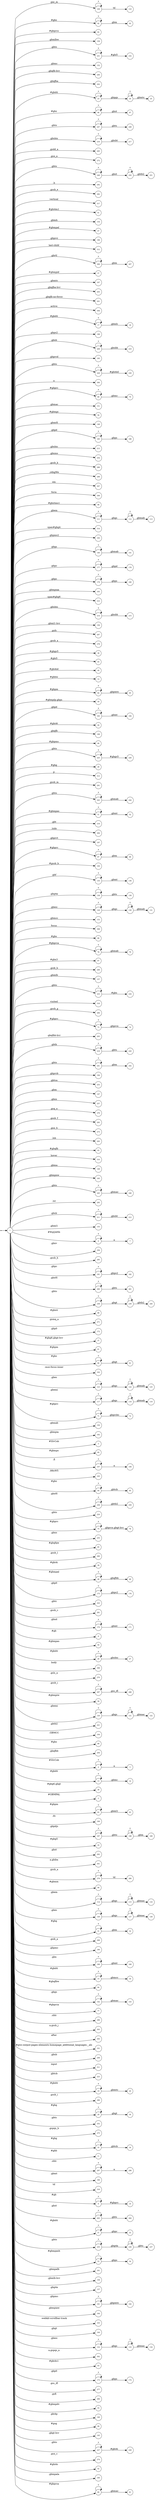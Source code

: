 digraph NFA {
  rankdir=LR;
  node [shape=circle, fontsize=10];
  __start [shape=point, label=""];
  __start -> 1;
  109 [label="109"];
  92 [label="92"];
  82 [label="82"];
  121 [label="121"];
  159 [label="159"];
  174 [label="174"];
  231 [label="231"];
  24 [label="24"];
  152 [label="152"];
  244 [label="244"];
  200 [label="200"];
  202 [label="202"];
  23 [label="23"];
  22 [label="22"];
  96 [label="96"];
  247 [label="247"];
  216 [label="216"];
  265 [label="265"];
  272 [label="272"];
  249 [label="249"];
  292 [label="292"];
  32 [label="32"];
  282 [label="282"];
  189 [label="189"];
  317 [label="317"];
  41 [label="41"];
  192 [label="192"];
  154 [label="154"];
  47 [label="47"];
  196 [label="196"];
  312 [label="312"];
  206 [label="206"];
  237 [label="237"];
  25 [label="25"];
  57 [label="57"];
  167 [label="167"];
  203 [label="203"];
  178 [label="178"];
  251 [label="251"];
  201 [label="201"];
  304 [label="304"];
  17 [label="17"];
  210 [label="210"];
  217 [label="217"];
  198 [label="198"];
  30 [label="30"];
  209 [label="209"];
  195 [label="195"];
  229 [label="229"];
  288 [label="288"];
  264 [label="264"];
  300 [label="300"];
  69 [label="69"];
  151 [label="151"];
  7 [label="7"];
  130 [label="130"];
  56 [label="56"];
  65 [label="65"];
  125 [label="125"];
  116 [label="116"];
  148 [label="148"];
  185 [label="185"];
  213 [label="213"];
  254 [label="254"];
  289 [label="289"];
  299 [label="299"];
  307 [label="307"];
  309 [label="309"];
  186 [label="186"];
  98 [label="98"];
  111 [label="111"];
  314 [label="314"];
  193 [label="193"];
  259 [label="259"];
  140 [label="140"];
  177 [label="177"];
  179 [label="179"];
  163 [label="163"];
  315 [label="315"];
  14 [label="14"];
  214 [label="214"];
  156 [label="156"];
  267 [label="267"];
  176 [label="176"];
  278 [label="278"];
  38 [label="38"];
  18 [label="18"];
  70 [label="70"];
  45 [label="45"];
  40 [label="40"];
  12 [label="12"];
  1 [label="1"];
  64 [label="64"];
  59 [label="59"];
  232 [label="232"];
  183 [label="183"];
  261 [label="261"];
  44 [label="44"];
  199 [label="199"];
  66 [label="66"];
  225 [label="225"];
  28 [label="28"];
  115 [label="115"];
  119 [label="119"];
  313 [label="313"];
  291 [label="291"];
  16 [label="16"];
  243 [label="243"];
  51 [label="51"];
  220 [label="220"];
  218 [label="218"];
  20 [label="20"];
  294 [label="294"];
  197 [label="197"];
  54 [label="54"];
  280 [label="280"];
  67 [label="67"];
  100 [label="100"];
  135 [label="135"];
  138 [label="138"];
  129 [label="129"];
  153 [label="153"];
  308 [label="308"];
  86 [label="86"];
  78 [label="78"];
  87 [label="87"];
  269 [label="269"];
  113 [label="113"];
  157 [label="157"];
  233 [label="233"];
  34 [label="34"];
  318 [label="318"];
  284 [label="284"];
  73 [label="73"];
  76 [label="76"];
  205 [label="205"];
  219 [label="219"];
  143 [label="143"];
  241 [label="241"];
  68 [label="68"];
  194 [label="194"];
  253 [label="253"];
  147 [label="147"];
  257 [label="257"];
  276 [label="276"];
  283 [label="283"];
  133 [label="133"];
  273 [label="273"];
  293 [label="293"];
  27 [label="27"];
  83 [label="83"];
  310 [label="310"];
  149 [label="149"];
  188 [label="188"];
  165 [label="165"];
  245 [label="245"];
  295 [label="295"];
  211 [label="211"];
  155 [label="155"];
  182 [label="182"];
  6 [label="6"];
  226 [label="226"];
  74 [label="74"];
  256 [label="256"];
  285 [label="285"];
  181 [label="181"];
  260 [label="260"];
  238 [label="238"];
  88 [label="88"];
  271 [label="271"];
  172 [label="172"];
  240 [label="240"];
  37 [label="37"];
  61 [label="61"];
  52 [label="52"];
  90 [label="90"];
  102 [label="102"];
  123 [label="123"];
  117 [label="117"];
  298 [label="298"];
  71 [label="71"];
  150 [label="150"];
  162 [label="162"];
  3 [label="3"];
  60 [label="60"];
  107 [label="107"];
  246 [label="246"];
  105 [label="105"];
  94 [label="94"];
  258 [label="258"];
  224 [label="224"];
  75 [label="75"];
  184 [label="184"];
  207 [label="207"];
  255 [label="255"];
  124 [label="124"];
  85 [label="85"];
  290 [label="290"];
  39 [label="39"];
  228 [label="228"];
  48 [label="48"];
  175 [label="175"];
  222 [label="222"];
  281 [label="281"];
  170 [label="170"];
  8 [label="8"];
  50 [label="50"];
  26 [label="26"];
  306 [label="306"];
  95 [label="95"];
  270 [label="270"];
  287 [label="287"];
  58 [label="58"];
  49 [label="49"];
  120 [label="120"];
  221 [label="221"];
  72 [label="72"];
  169 [label="169"];
  104 [label="104"];
  139 [label="139"];
  89 [label="89"];
  204 [label="204"];
  212 [label="212"];
  4 [label="4"];
  13 [label="13"];
  36 [label="36"];
  2 [label="2"];
  62 [label="62"];
  110 [label="110"];
  97 [label="97"];
  106 [label="106"];
  187 [label="187"];
  35 [label="35"];
  262 [label="262"];
  301 [label="301"];
  81 [label="81"];
  279 [label="279"];
  93 [label="93"];
  46 [label="46"];
  112 [label="112"];
  114 [label="114"];
  126 [label="126"];
  31 [label="31"];
  268 [label="268"];
  190 [label="190"];
  168 [label="168"];
  230 [label="230"];
  15 [label="15"];
  84 [label="84"];
  136 [label="136"];
  142 [label="142"];
  77 [label="77"];
  296 [label="296"];
  303 [label="303"];
  305 [label="305"];
  101 [label="101"];
  208 [label="208"];
  242 [label="242"];
  250 [label="250"];
  180 [label="180"];
  108 [label="108"];
  311 [label="311"];
  5 [label="5"];
  223 [label="223"];
  19 [label="19"];
  10 [label="10"];
  286 [label="286"];
  29 [label="29"];
  141 [label="141"];
  215 [label="215"];
  252 [label="252"];
  122 [label="122"];
  275 [label="275"];
  248 [label="248"];
  33 [label="33"];
  63 [label="63"];
  11 [label="11"];
  297 [label="297"];
  166 [label="166"];
  316 [label="316"];
  9 [label="9"];
  263 [label="263"];
  21 [label="21"];
  235 [label="235"];
  53 [label="53"];
  161 [label="161"];
  158 [label="158"];
  236 [label="236"];
  137 [label="137"];
  134 [label="134"];
  171 [label="171"];
  191 [label="191"];
  118 [label="118"];
  164 [label="164"];
  79 [label="79"];
  131 [label="131"];
  103 [label="103"];
  144 [label="144"];
  239 [label="239"];
  234 [label="234"];
  91 [label="91"];
  132 [label="132"];
  302 [label="302"];
  43 [label="43"];
  173 [label="173"];
  277 [label="277"];
  266 [label="266"];
  55 [label="55"];
  146 [label="146"];
  128 [label="128"];
  99 [label="99"];
  145 [label="145"];
  227 [label="227"];
  127 [label="127"];
  274 [label="274"];
  42 [label="42"];
  160 [label="160"];
  80 [label="80"];
  { node [shape=doublecircle]; 2 3 5 7 8 10 11 12 14 16 18 20 22 25 27 28 30 32 34 35 36 37 38 39 40 41 42 43 44 45 46 47 49 50 52 54 55 56 57 58 59 60 61 63 65 66 68 70 72 74 76 77 79 81 82 83 84 85 86 87 88 89 91 93 95 97 98 99 100 101 102 103 104 105 106 108 110 113 116 119 122 125 128 131 134 136 137 139 141 143 144 145 146 147 148 149 150 151 152 153 154 155 156 157 158 159 160 161 162 163 164 165 166 167 169 171 172 174 176 178 180 182 184 186 189 190 192 193 194 195 196 197 198 199 200 201 202 203 204 205 207 208 210 212 213 215 217 218 220 221 222 223 224 226 228 230 232 234 237 240 242 244 246 248 251 252 253 254 255 256 257 259 261 262 264 265 266 267 268 269 270 271 272 273 274 275 276 277 278 280 281 282 283 284 285 286 288 289 290 291 292 293 294 295 296 298 299 300 301 302 303 304 305 306 307 308 309 310 311 312 313 314 315 316 317 318 }
  1 -> 2 [label="#GBMPAL"];
  1 -> 3 [label="#SIvCob"];
  1 -> 4 [label="#SIvCob"];
  4 -> 4 [label="*"];
  4 -> 5 [label="a"];
  1 -> 6 [label="#WqQANb"];
  6 -> 6 [label="*"];
  6 -> 7 [label="a"];
  1 -> 8 [label="#gb"];
  1 -> 9 [label="#gb"];
  9 -> 9 [label="*"];
  9 -> 10 [label="#gbprc"];
  1 -> 11 [label="#gbb"];
  1 -> 12 [label="#gbbw"];
  1 -> 13 [label="#gbd4"];
  13 -> 13 [label="*"];
  13 -> 14 [label=".gbmc"];
  1 -> 15 [label="#gbd4"];
  15 -> 15 [label="*"];
  15 -> 16 [label=".gbmcc"];
  1 -> 17 [label="#gbd4"];
  17 -> 17 [label="*"];
  17 -> 18 [label=".gbmh"];
  1 -> 19 [label="#gbd4"];
  19 -> 19 [label="*"];
  19 -> 20 [label=".gbmtc"];
  1 -> 21 [label="#gbd4"];
  21 -> 21 [label="*"];
  21 -> 22 [label=".gbpc"];
  1 -> 23 [label="#gbd4"];
  23 -> 23 [label="*"];
  23 -> 24 [label=".gbpgs"];
  24 -> 24 [label="*"];
  24 -> 25 [label=".gbmtc"];
  1 -> 26 [label="#gbd4"];
  26 -> 26 [label="*"];
  26 -> 27 [label=".gbsbic"];
  1 -> 28 [label="#gbg"];
  1 -> 29 [label="#gbg"];
  29 -> 29 [label="*"];
  29 -> 30 [label=".gbgt"];
  1 -> 31 [label="#gbg"];
  31 -> 31 [label="*"];
  31 -> 32 [label=".gbm"];
  1 -> 33 [label="#gbg"];
  33 -> 33 [label="*"];
  33 -> 34 [label=".gbtcb"];
  1 -> 35 [label="#gbg5"];
  1 -> 36 [label="#gbg6.gbgt"];
  1 -> 37 [label="#gbg6.gbgt-hvr"];
  1 -> 38 [label="#gbgs5"];
  1 -> 39 [label="#gbi4i"];
  1 -> 40 [label="#gbi4id"];
  1 -> 41 [label="#gbi4m1"];
  1 -> 42 [label="#gbi4s"];
  1 -> 43 [label="#gbi4s1"];
  1 -> 44 [label="#gbi4t"];
  1 -> 45 [label="#gbi5"];
  1 -> 46 [label="#gbmm"];
  1 -> 47 [label="#gbmpal"];
  1 -> 48 [label="#gbmpal"];
  48 -> 48 [label="*"];
  48 -> 49 [label=".gbqfbb"];
  1 -> 50 [label="#gbmpas"];
  1 -> 51 [label="#gbmpas"];
  51 -> 51 [label="*"];
  51 -> 52 [label=".gbmt"];
  1 -> 53 [label="#gbmpasb"];
  53 -> 53 [label="*"];
  53 -> 54 [label=".gbps"];
  1 -> 55 [label="#gbmpdv"];
  1 -> 56 [label="#gbmpi"];
  1 -> 57 [label="#gbmpid"];
  1 -> 58 [label="#gbmpiw"];
  1 -> 59 [label="#gbmplp.gbps"];
  1 -> 60 [label="#gbmps"];
  1 -> 61 [label="#gbpm"];
  1 -> 62 [label="#gbpm"];
  62 -> 62 [label="*"];
  62 -> 63 [label=".gbml1"];
  1 -> 64 [label="#gbpm"];
  64 -> 64 [label="*"];
  64 -> 65 [label=".gbpmtc"];
  1 -> 66 [label="#gbpms"];
  1 -> 67 [label="#gbprc"];
  67 -> 67 [label="*"];
  67 -> 68 [label=".gbm"];
  1 -> 69 [label="#gbprc"];
  69 -> 69 [label="*"];
  69 -> 70 [label=".gbmc"];
  1 -> 71 [label="#gbprc"];
  71 -> 71 [label="*"];
  71 -> 72 [label=".gbprcbc"];
  1 -> 73 [label="#gbprc"];
  73 -> 73 [label="*"];
  73 -> 74 [label=".gbprcx"];
  1 -> 75 [label="#gbprc"];
  75 -> 75 [label="*"];
  75 -> 76 [label=".gbprcx.gbgt-hvr"];
  1 -> 77 [label="#gbprca"];
  1 -> 78 [label="#gbprca"];
  78 -> 78 [label="*"];
  78 -> 79 [label=".gbmab"];
  1 -> 80 [label="#gbprca"];
  80 -> 80 [label="*"];
  80 -> 81 [label=".gbmac"];
  1 -> 82 [label="#gbprcs"];
  1 -> 83 [label="#gbqfb"];
  1 -> 84 [label="#gbqfbw"];
  1 -> 85 [label="#gbqfqw"];
  1 -> 86 [label="#gbs"];
  1 -> 87 [label="#gbx3"];
  1 -> 88 [label="#gbx4"];
  1 -> 89 [label="#gbz"];
  1 -> 90 [label="#gbz"];
  90 -> 90 [label="*"];
  90 -> 91 [label=".gbgt"];
  1 -> 92 [label="#gbz"];
  92 -> 92 [label="*"];
  92 -> 93 [label=".gbm"];
  1 -> 94 [label="#gbz"];
  94 -> 94 [label="*"];
  94 -> 95 [label=".gbtcb"];
  1 -> 96 [label="#gbz"];
  96 -> 96 [label="*"];
  96 -> 97 [label=".gbzt"];
  1 -> 98 [label="#gbztms1"];
  1 -> 99 [label="#gog"];
  1 -> 100 [label="#gssb_b"];
  1 -> 101 [label="#gws-output-pages-elements-homepage_additional_languages__als"];
  1 -> 102 [label="-moz-focus-inner"];
  1 -> 103 [label="-webkit-scrollbar-track"];
  1 -> 104 [label=".GBMCC"];
  1 -> 105 [label=".H6sW5"];
  1 -> 106 [label=".ds"];
  1 -> 107 [label=".fl"];
  107 -> 107 [label="*"];
  107 -> 108 [label="a"];
  1 -> 109 [label=".gac_m"];
  109 -> 109 [label="*"];
  109 -> 110 [label="td"];
  1 -> 111 [label=".gbem"];
  111 -> 111 [label="*"];
  111 -> 112 [label=".gbgs"];
  112 -> 112 [label="*"];
  112 -> 113 [label=".gbmab"];
  1 -> 114 [label=".gbem"];
  114 -> 114 [label="*"];
  114 -> 115 [label=".gbgs"];
  115 -> 115 [label="*"];
  115 -> 116 [label=".gbmac"];
  1 -> 117 [label=".gbemi"];
  117 -> 117 [label="*"];
  117 -> 118 [label=".gbgs"];
  118 -> 118 [label="*"];
  118 -> 119 [label=".gbmab"];
  1 -> 120 [label=".gbemi"];
  120 -> 120 [label="*"];
  120 -> 121 [label=".gbgs"];
  121 -> 121 [label="*"];
  121 -> 122 [label=".gbmac"];
  1 -> 123 [label=".gbes"];
  123 -> 123 [label="*"];
  123 -> 124 [label=".gbgs"];
  124 -> 124 [label="*"];
  124 -> 125 [label=".gbmab"];
  1 -> 126 [label=".gbes"];
  126 -> 126 [label="*"];
  126 -> 127 [label=".gbgs"];
  127 -> 127 [label="*"];
  127 -> 128 [label=".gbmac"];
  1 -> 129 [label=".gbesi"];
  129 -> 129 [label="*"];
  129 -> 130 [label=".gbgs"];
  130 -> 130 [label="*"];
  130 -> 131 [label=".gbmab"];
  1 -> 132 [label=".gbesi"];
  132 -> 132 [label="*"];
  132 -> 133 [label=".gbgs"];
  133 -> 133 [label="*"];
  133 -> 134 [label=".gbmac"];
  1 -> 135 [label=".gbf"];
  135 -> 135 [label="*"];
  135 -> 136 [label=".gbmt"];
  1 -> 137 [label=".gbg4a"];
  1 -> 138 [label=".gbg4a"];
  138 -> 138 [label="*"];
  138 -> 139 [label=".gbts"];
  1 -> 140 [label=".gbgs"];
  140 -> 140 [label="*"];
  140 -> 141 [label=".gbmab"];
  1 -> 142 [label=".gbgs"];
  142 -> 142 [label="*"];
  142 -> 143 [label=".gbmac"];
  1 -> 144 [label=".gbgt"];
  1 -> 145 [label=".gbgt-hvr"];
  1 -> 146 [label=".gbi4p"];
  1 -> 147 [label=".gbm"];
  1 -> 148 [label=".gbm0l"];
  1 -> 149 [label=".gbma"];
  1 -> 150 [label=".gbmab"];
  1 -> 151 [label=".gbmac"];
  1 -> 152 [label=".gbmc"];
  1 -> 153 [label=".gbmcc"];
  1 -> 154 [label=".gbmh"];
  1 -> 155 [label=".gbml1"];
  1 -> 156 [label=".gbml1-hvr"];
  1 -> 157 [label=".gbmlb"];
  1 -> 158 [label=".gbmlb-hvr"];
  1 -> 159 [label=".gbmlbw"];
  1 -> 160 [label=".gbmpala"];
  1 -> 161 [label=".gbmpalb"];
  1 -> 162 [label=".gbmpia"];
  1 -> 163 [label=".gbmpiaa"];
  1 -> 164 [label=".gbmpiaw"];
  1 -> 165 [label=".gbmpnw"];
  1 -> 166 [label=".gbmt"];
  1 -> 167 [label=".gbmtc"];
  1 -> 168 [label=".gbn"];
  168 -> 168 [label="*"];
  168 -> 169 [label=".gbmt"];
  1 -> 170 [label=".gbnd"];
  170 -> 170 [label="*"];
  170 -> 171 [label=".gbmt"];
  1 -> 172 [label=".gbp0"];
  1 -> 173 [label=".gbp0"];
  173 -> 173 [label="*"];
  173 -> 174 [label=".gbps"];
  1 -> 175 [label=".gbp0"];
  175 -> 175 [label="*"];
  175 -> 176 [label=".gbps2"];
  1 -> 177 [label=".gbpc"];
  177 -> 177 [label="*"];
  177 -> 178 [label=".gbpd"];
  1 -> 179 [label=".gbpc"];
  179 -> 179 [label="*"];
  179 -> 180 [label=".gbps"];
  1 -> 181 [label=".gbpc"];
  181 -> 181 [label="*"];
  181 -> 182 [label=".gbps2"];
  1 -> 183 [label=".gbpd"];
  183 -> 183 [label="*"];
  183 -> 184 [label=".gbmt"];
  1 -> 185 [label=".gbpd"];
  185 -> 185 [label="*"];
  185 -> 186 [label=".gbps"];
  1 -> 187 [label=".gbpdjs"];
  187 -> 187 [label="*"];
  187 -> 188 [label=".gbto"];
  188 -> 188 [label="*"];
  188 -> 189 [label=".gbm"];
  1 -> 190 [label=".gbpmc"];
  1 -> 191 [label=".gbpmc"];
  191 -> 191 [label="*"];
  191 -> 192 [label=".gbpmtc"];
  1 -> 193 [label=".gbpms2"];
  1 -> 194 [label=".gbprcb"];
  1 -> 195 [label=".gbprcd"];
  1 -> 196 [label=".gbprci"];
  1 -> 197 [label=".gbprct"];
  1 -> 198 [label=".gbps2"];
  1 -> 199 [label=".gbqfb"];
  1 -> 200 [label=".gbqfb-hvr"];
  1 -> 201 [label=".gbqfb-no-focus"];
  1 -> 202 [label=".gbqfba"];
  1 -> 203 [label=".gbqfba-hvr"];
  1 -> 204 [label=".gbqfbb"];
  1 -> 205 [label=".gbqfbb-hvr"];
  1 -> 206 [label=".gbrtl"];
  206 -> 206 [label="*"];
  206 -> 207 [label=".gbm"];
  1 -> 208 [label=".gbsb"];
  1 -> 209 [label=".gbsb"];
  209 -> 209 [label="*"];
  209 -> 210 [label=".gbsbb"];
  1 -> 211 [label=".gbsb"];
  211 -> 211 [label="*"];
  211 -> 212 [label=".gbsbt"];
  1 -> 213 [label=".gbsbic"];
  1 -> 214 [label=".gbsbis"];
  214 -> 214 [label="*"];
  214 -> 215 [label=".gbsbb"];
  1 -> 216 [label=".gbsbis"];
  216 -> 216 [label="*"];
  216 -> 217 [label=".gbsbt"];
  1 -> 218 [label=".gbt"];
  1 -> 219 [label=".gbtb"];
  219 -> 219 [label="*"];
  219 -> 220 [label=".gbts"];
  1 -> 221 [label=".gbtb2"];
  1 -> 222 [label=".gbtc"];
  1 -> 223 [label=".gbtcb"];
  1 -> 224 [label=".gbto"];
  1 -> 225 [label=".gbto"];
  225 -> 225 [label="*"];
  225 -> 226 [label="#gbgs5"];
  1 -> 227 [label=".gbto"];
  227 -> 227 [label="*"];
  227 -> 228 [label="#gbi4i"];
  1 -> 229 [label=".gbto"];
  229 -> 229 [label="*"];
  229 -> 230 [label="#gbi4id"];
  1 -> 231 [label=".gbto"];
  231 -> 231 [label="*"];
  231 -> 232 [label="#gbi5"];
  1 -> 233 [label=".gbto"];
  233 -> 233 [label="*"];
  233 -> 234 [label="#gbs"];
  1 -> 235 [label=".gbto"];
  235 -> 235 [label="*"];
  235 -> 236 [label=".gbg4a"];
  236 -> 236 [label="*"];
  236 -> 237 [label=".gbts"];
  1 -> 238 [label=".gbto"];
  238 -> 238 [label="*"];
  238 -> 239 [label=".gbgt"];
  239 -> 239 [label="*"];
  239 -> 240 [label=".gbtb2"];
  1 -> 241 [label=".gbto"];
  241 -> 241 [label="*"];
  241 -> 242 [label=".gbm"];
  1 -> 243 [label=".gbto"];
  243 -> 243 [label="*"];
  243 -> 244 [label=".gbmab"];
  1 -> 245 [label=".gbto"];
  245 -> 245 [label="*"];
  245 -> 246 [label=".gbmac"];
  1 -> 247 [label=".gbto"];
  247 -> 247 [label="*"];
  247 -> 248 [label=".gbts"];
  1 -> 249 [label=".gbto"];
  249 -> 249 [label="*"];
  249 -> 250 [label=".gbzt"];
  250 -> 250 [label="*"];
  250 -> 251 [label=".gbtb2"];
  1 -> 252 [label=".gbts"];
  1 -> 253 [label=".gbtsa"];
  1 -> 254 [label=".gbxms"];
  1 -> 255 [label=".gbxo"];
  1 -> 256 [label=".gbxv"];
  1 -> 257 [label=".gbxx"];
  1 -> 258 [label=".gbz0l"];
  258 -> 258 [label="*"];
  258 -> 259 [label=".gbtb2"];
  1 -> 260 [label=".gbz0l"];
  260 -> 260 [label="*"];
  260 -> 261 [label=".gbts"];
  1 -> 262 [label=".gbzt"];
  1 -> 263 [label=".gbzt"];
  263 -> 263 [label="*"];
  263 -> 264 [label=".gbts"];
  1 -> 265 [label=".gsdd_a"];
  1 -> 266 [label=".gsfi"];
  1 -> 267 [label=".gsfs"];
  1 -> 268 [label=".gsib_a"];
  1 -> 269 [label=".gsib_b"];
  1 -> 270 [label=".gsls_a"];
  1 -> 271 [label=".gsmq_a"];
  1 -> 272 [label=".gsn_a"];
  1 -> 273 [label=".gsn_b"];
  1 -> 274 [label=".gsn_c"];
  1 -> 275 [label=".gspqs_b"];
  1 -> 276 [label=".gsq_a"];
  1 -> 277 [label=".gss_ifl"];
  1 -> 278 [label=".gssb_a"];
  1 -> 279 [label=".gssb_a"];
  279 -> 279 [label="*"];
  279 -> 280 [label="td"];
  1 -> 281 [label=".gssb_c"];
  1 -> 282 [label=".gssb_e"];
  1 -> 283 [label=".gssb_f"];
  1 -> 284 [label=".gssb_g"];
  1 -> 285 [label=".gssb_h"];
  1 -> 286 [label=".gssb_i"];
  1 -> 287 [label=".gssb_i"];
  287 -> 287 [label="*"];
  287 -> 288 [label=".gss_ifl"];
  1 -> 289 [label=".gssb_k"];
  1 -> 290 [label=".gssb_l"];
  1 -> 291 [label=".gssb_m"];
  1 -> 292 [label=".h"];
  1 -> 293 [label=".lsb"];
  1 -> 294 [label=".lsbb"];
  1 -> 295 [label=".lst"];
  1 -> 296 [label=".sblc"];
  1 -> 297 [label=".sblc"];
  297 -> 297 [label="*"];
  297 -> 298 [label="a"];
  1 -> 299 [label=".z4hgWe"];
  1 -> 300 [label="a"];
  1 -> 301 [label="a.gbiba"];
  1 -> 302 [label="a.gspqs_a"];
  1 -> 303 [label="a.gssb_j"];
  1 -> 304 [label="active"];
  1 -> 305 [label="after"];
  1 -> 306 [label="body"];
  1 -> 307 [label="em"];
  1 -> 308 [label="focus"];
  1 -> 309 [label="form"];
  1 -> 310 [label="hover"];
  1 -> 311 [label="input"];
  1 -> 312 [label="last-child"];
  1 -> 313 [label="p"];
  1 -> 314 [label="span#gbg4"];
  1 -> 315 [label="span#gbg6"];
  1 -> 316 [label="td"];
  1 -> 317 [label="vertical"];
  1 -> 318 [label="visited"];
}
